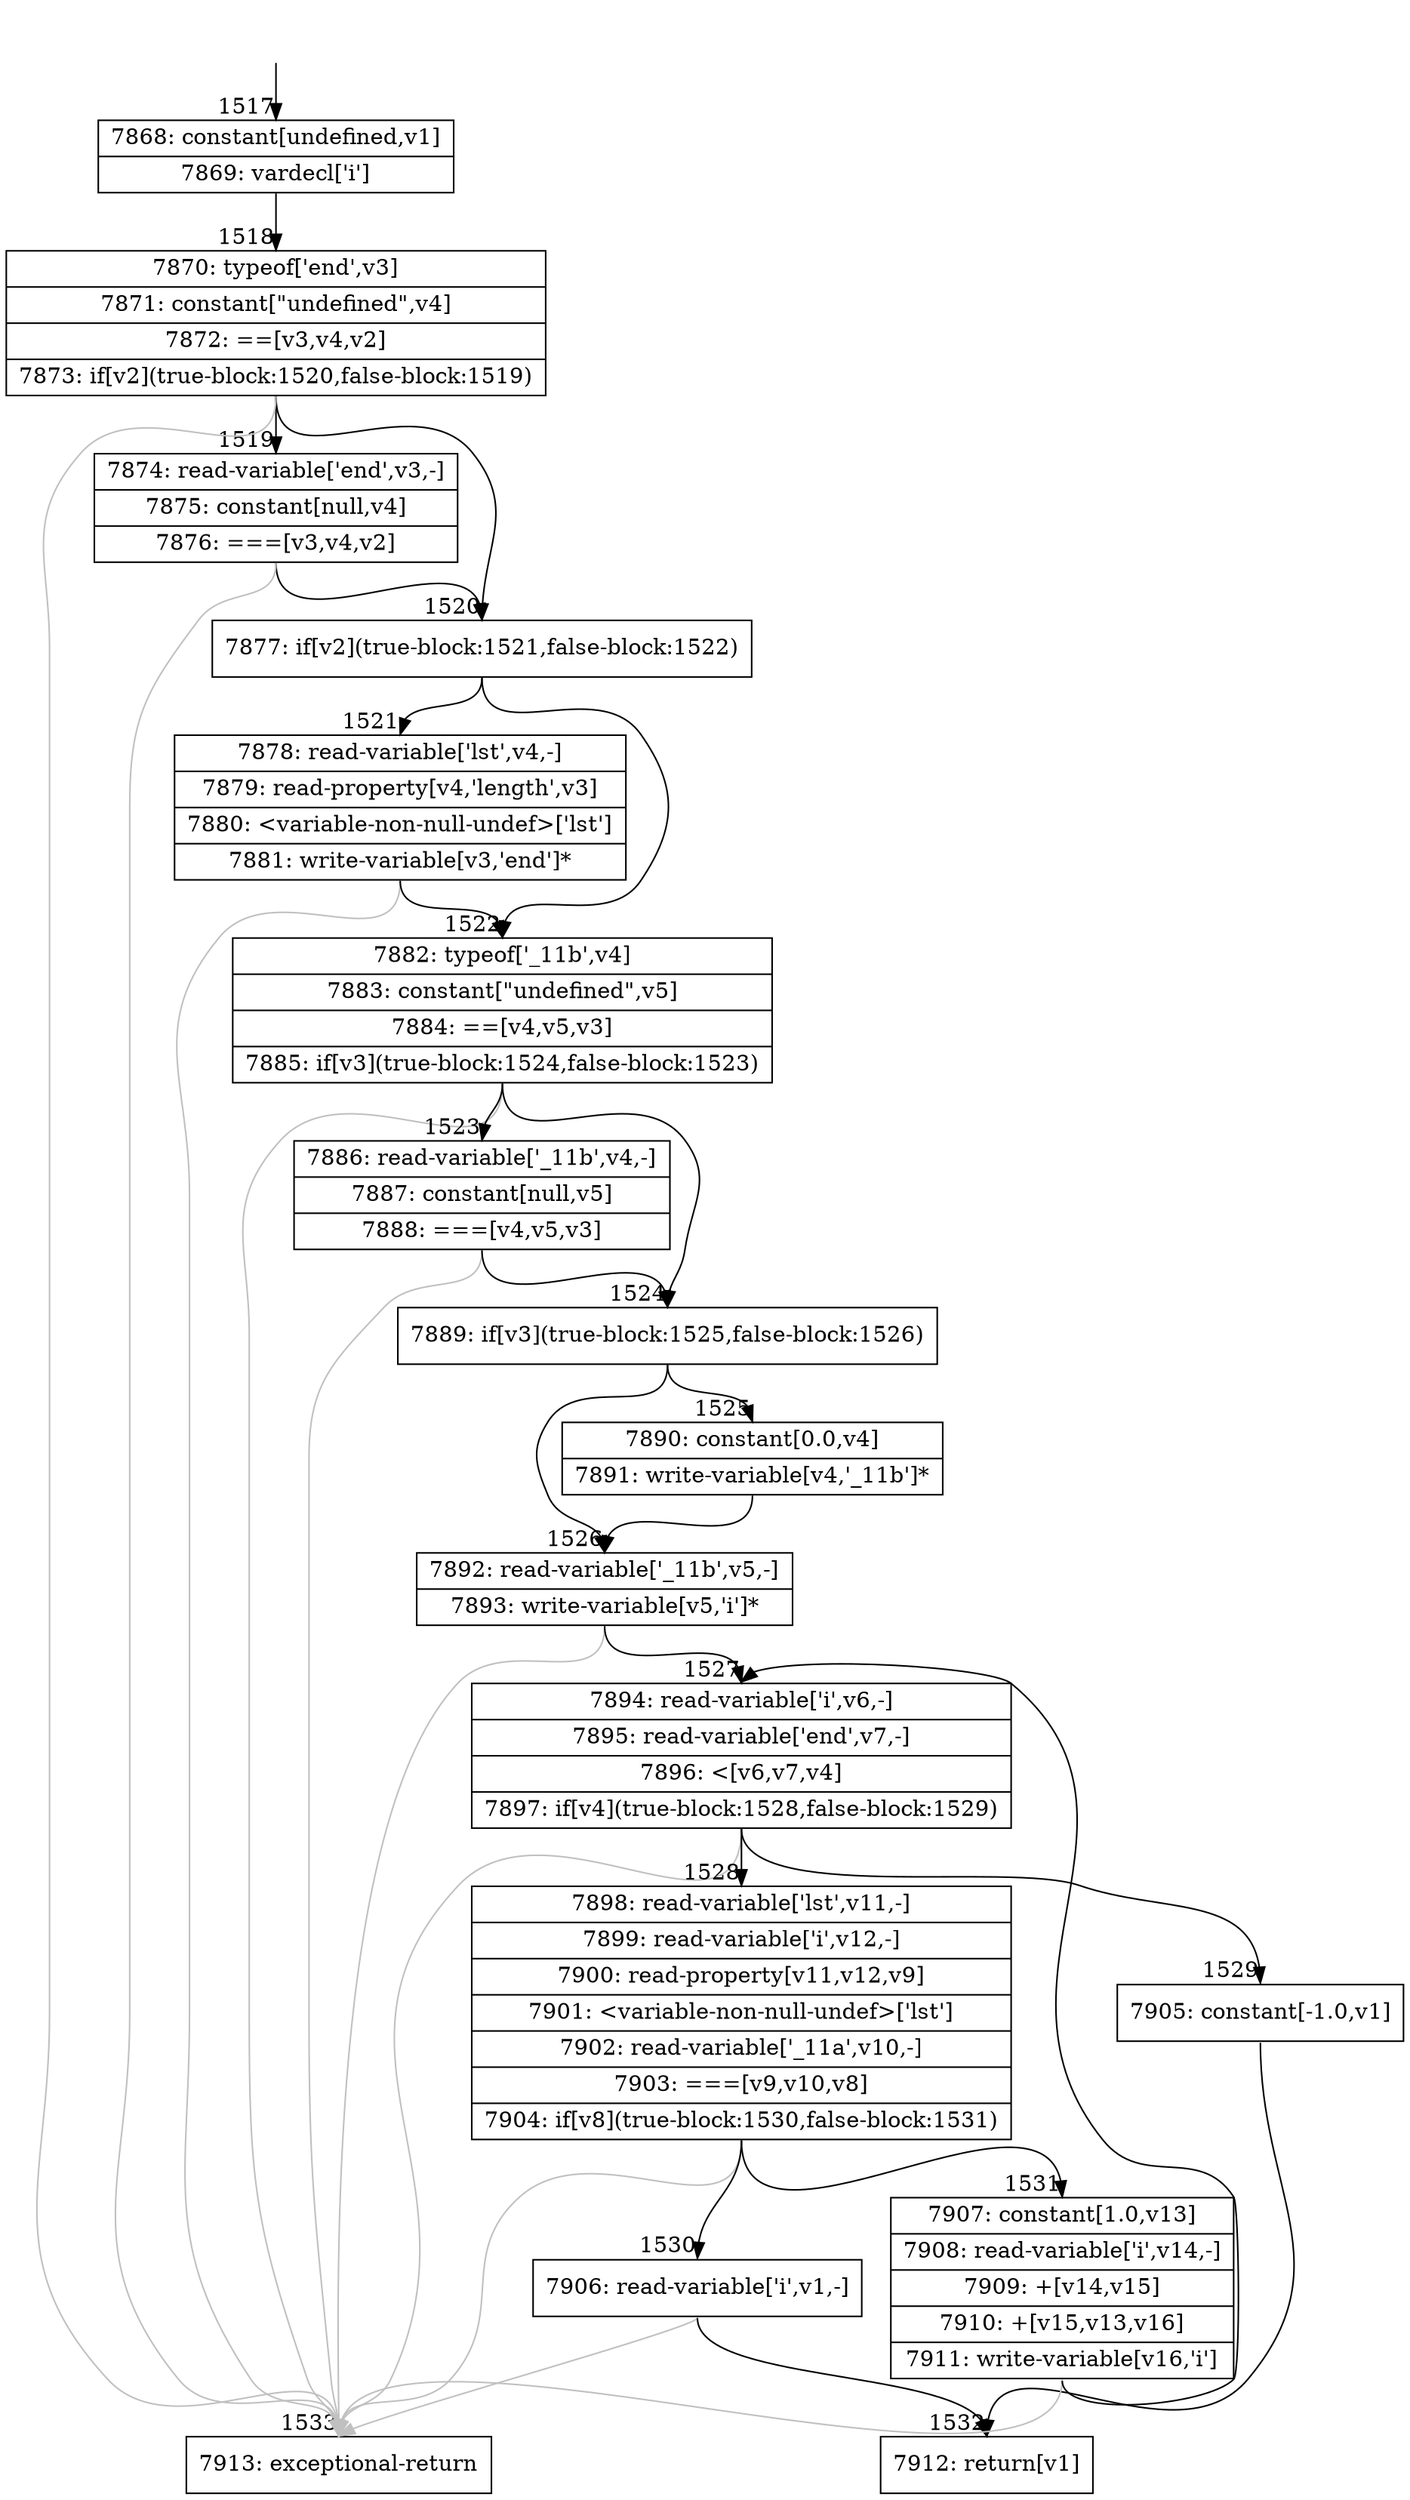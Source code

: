 digraph {
rankdir="TD"
BB_entry106[shape=none,label=""];
BB_entry106 -> BB1517 [tailport=s, headport=n, headlabel="    1517"]
BB1517 [shape=record label="{7868: constant[undefined,v1]|7869: vardecl['i']}" ] 
BB1517 -> BB1518 [tailport=s, headport=n, headlabel="      1518"]
BB1518 [shape=record label="{7870: typeof['end',v3]|7871: constant[\"undefined\",v4]|7872: ==[v3,v4,v2]|7873: if[v2](true-block:1520,false-block:1519)}" ] 
BB1518 -> BB1520 [tailport=s, headport=n, headlabel="      1520"]
BB1518 -> BB1519 [tailport=s, headport=n, headlabel="      1519"]
BB1518 -> BB1533 [tailport=s, headport=n, color=gray, headlabel="      1533"]
BB1519 [shape=record label="{7874: read-variable['end',v3,-]|7875: constant[null,v4]|7876: ===[v3,v4,v2]}" ] 
BB1519 -> BB1520 [tailport=s, headport=n]
BB1519 -> BB1533 [tailport=s, headport=n, color=gray]
BB1520 [shape=record label="{7877: if[v2](true-block:1521,false-block:1522)}" ] 
BB1520 -> BB1521 [tailport=s, headport=n, headlabel="      1521"]
BB1520 -> BB1522 [tailport=s, headport=n, headlabel="      1522"]
BB1521 [shape=record label="{7878: read-variable['lst',v4,-]|7879: read-property[v4,'length',v3]|7880: \<variable-non-null-undef\>['lst']|7881: write-variable[v3,'end']*}" ] 
BB1521 -> BB1522 [tailport=s, headport=n]
BB1521 -> BB1533 [tailport=s, headport=n, color=gray]
BB1522 [shape=record label="{7882: typeof['_11b',v4]|7883: constant[\"undefined\",v5]|7884: ==[v4,v5,v3]|7885: if[v3](true-block:1524,false-block:1523)}" ] 
BB1522 -> BB1524 [tailport=s, headport=n, headlabel="      1524"]
BB1522 -> BB1523 [tailport=s, headport=n, headlabel="      1523"]
BB1522 -> BB1533 [tailport=s, headport=n, color=gray]
BB1523 [shape=record label="{7886: read-variable['_11b',v4,-]|7887: constant[null,v5]|7888: ===[v4,v5,v3]}" ] 
BB1523 -> BB1524 [tailport=s, headport=n]
BB1523 -> BB1533 [tailport=s, headport=n, color=gray]
BB1524 [shape=record label="{7889: if[v3](true-block:1525,false-block:1526)}" ] 
BB1524 -> BB1525 [tailport=s, headport=n, headlabel="      1525"]
BB1524 -> BB1526 [tailport=s, headport=n, headlabel="      1526"]
BB1525 [shape=record label="{7890: constant[0.0,v4]|7891: write-variable[v4,'_11b']*}" ] 
BB1525 -> BB1526 [tailport=s, headport=n]
BB1526 [shape=record label="{7892: read-variable['_11b',v5,-]|7893: write-variable[v5,'i']*}" ] 
BB1526 -> BB1527 [tailport=s, headport=n, headlabel="      1527"]
BB1526 -> BB1533 [tailport=s, headport=n, color=gray]
BB1527 [shape=record label="{7894: read-variable['i',v6,-]|7895: read-variable['end',v7,-]|7896: \<[v6,v7,v4]|7897: if[v4](true-block:1528,false-block:1529)}" ] 
BB1527 -> BB1528 [tailport=s, headport=n, headlabel="      1528"]
BB1527 -> BB1529 [tailport=s, headport=n, headlabel="      1529"]
BB1527 -> BB1533 [tailport=s, headport=n, color=gray]
BB1528 [shape=record label="{7898: read-variable['lst',v11,-]|7899: read-variable['i',v12,-]|7900: read-property[v11,v12,v9]|7901: \<variable-non-null-undef\>['lst']|7902: read-variable['_11a',v10,-]|7903: ===[v9,v10,v8]|7904: if[v8](true-block:1530,false-block:1531)}" ] 
BB1528 -> BB1530 [tailport=s, headport=n, headlabel="      1530"]
BB1528 -> BB1531 [tailport=s, headport=n, headlabel="      1531"]
BB1528 -> BB1533 [tailport=s, headport=n, color=gray]
BB1529 [shape=record label="{7905: constant[-1.0,v1]}" ] 
BB1529 -> BB1532 [tailport=s, headport=n, headlabel="      1532"]
BB1530 [shape=record label="{7906: read-variable['i',v1,-]}" ] 
BB1530 -> BB1532 [tailport=s, headport=n]
BB1530 -> BB1533 [tailport=s, headport=n, color=gray]
BB1531 [shape=record label="{7907: constant[1.0,v13]|7908: read-variable['i',v14,-]|7909: +[v14,v15]|7910: +[v15,v13,v16]|7911: write-variable[v16,'i']}" ] 
BB1531 -> BB1527 [tailport=s, headport=n]
BB1531 -> BB1533 [tailport=s, headport=n, color=gray]
BB1532 [shape=record label="{7912: return[v1]}" ] 
BB1533 [shape=record label="{7913: exceptional-return}" ] 
//#$~ 851
}
